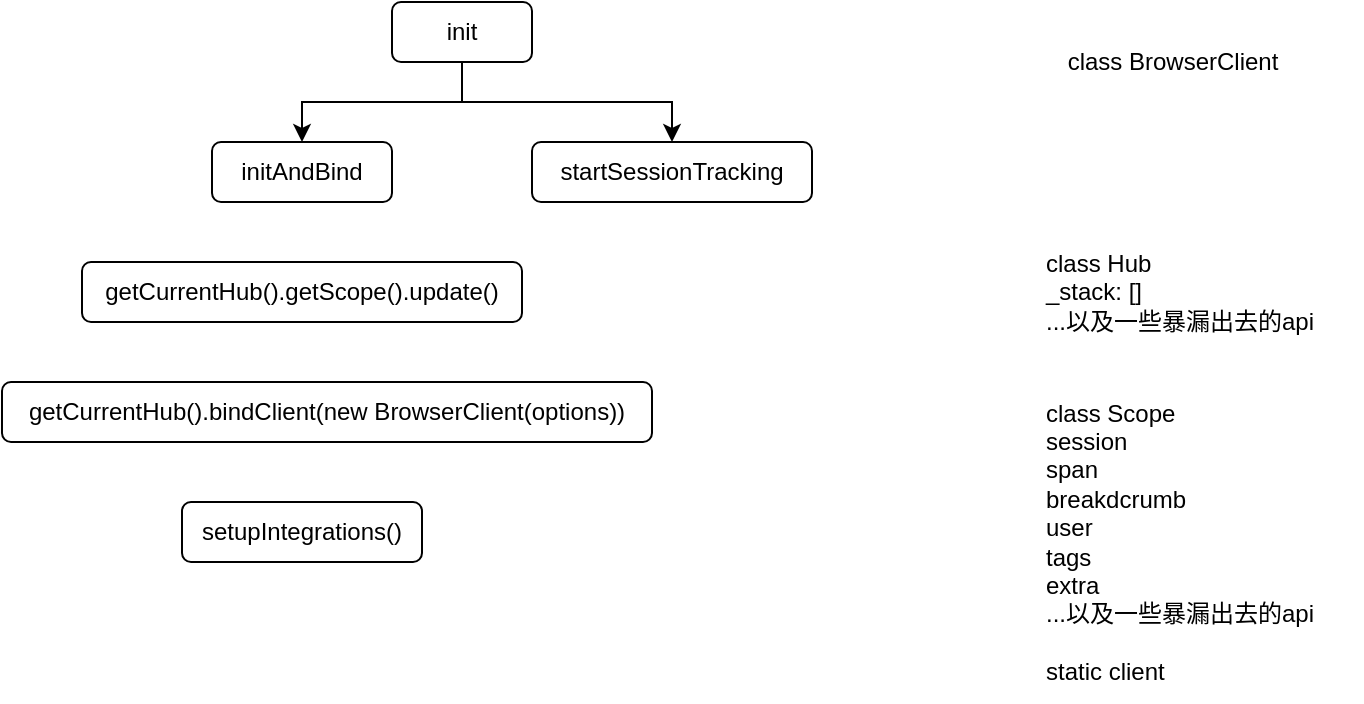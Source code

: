 <mxfile version="20.2.2" type="github">
  <diagram id="S6Es-kQb0I0hB4wbNMsK" name="第 1 页">
    <mxGraphModel dx="786" dy="415" grid="1" gridSize="10" guides="1" tooltips="1" connect="1" arrows="1" fold="1" page="1" pageScale="1" pageWidth="827" pageHeight="1169" math="0" shadow="0">
      <root>
        <mxCell id="0" />
        <mxCell id="1" parent="0" />
        <mxCell id="4JxSbWImmoZFP9Ur36Un-6" style="edgeStyle=orthogonalEdgeStyle;rounded=0;orthogonalLoop=1;jettySize=auto;html=1;exitX=0.5;exitY=1;exitDx=0;exitDy=0;entryX=0.5;entryY=0;entryDx=0;entryDy=0;" edge="1" parent="1" source="4JxSbWImmoZFP9Ur36Un-2" target="4JxSbWImmoZFP9Ur36Un-4">
          <mxGeometry relative="1" as="geometry" />
        </mxCell>
        <mxCell id="4JxSbWImmoZFP9Ur36Un-7" style="edgeStyle=orthogonalEdgeStyle;rounded=0;orthogonalLoop=1;jettySize=auto;html=1;exitX=0.5;exitY=1;exitDx=0;exitDy=0;entryX=0.5;entryY=0;entryDx=0;entryDy=0;" edge="1" parent="1" source="4JxSbWImmoZFP9Ur36Un-2" target="4JxSbWImmoZFP9Ur36Un-5">
          <mxGeometry relative="1" as="geometry" />
        </mxCell>
        <mxCell id="4JxSbWImmoZFP9Ur36Un-2" value="init" style="rounded=1;whiteSpace=wrap;html=1;" vertex="1" parent="1">
          <mxGeometry x="280" y="60" width="70" height="30" as="geometry" />
        </mxCell>
        <mxCell id="4JxSbWImmoZFP9Ur36Un-4" value="initAndBind" style="rounded=1;whiteSpace=wrap;html=1;" vertex="1" parent="1">
          <mxGeometry x="190" y="130" width="90" height="30" as="geometry" />
        </mxCell>
        <mxCell id="4JxSbWImmoZFP9Ur36Un-5" value="startSessionTracking" style="rounded=1;whiteSpace=wrap;html=1;" vertex="1" parent="1">
          <mxGeometry x="350" y="130" width="140" height="30" as="geometry" />
        </mxCell>
        <mxCell id="4JxSbWImmoZFP9Ur36Un-8" value="getCurrentHub().getScope().update()" style="rounded=1;whiteSpace=wrap;html=1;" vertex="1" parent="1">
          <mxGeometry x="125" y="190" width="220" height="30" as="geometry" />
        </mxCell>
        <mxCell id="4JxSbWImmoZFP9Ur36Un-9" value="getCurrentHub().bindClient(new BrowserClient(options))" style="rounded=1;whiteSpace=wrap;html=1;" vertex="1" parent="1">
          <mxGeometry x="85" y="250" width="325" height="30" as="geometry" />
        </mxCell>
        <mxCell id="4JxSbWImmoZFP9Ur36Un-10" value="class BrowserClient" style="text;html=1;align=center;verticalAlign=middle;resizable=0;points=[];autosize=1;strokeColor=none;fillColor=none;" vertex="1" parent="1">
          <mxGeometry x="605" y="75" width="130" height="30" as="geometry" />
        </mxCell>
        <mxCell id="4JxSbWImmoZFP9Ur36Un-11" value="class Hub&lt;br&gt;_stack: []&lt;br&gt;...以及一些暴漏出去的api" style="text;html=1;align=left;verticalAlign=middle;resizable=0;points=[];autosize=1;strokeColor=none;fillColor=none;" vertex="1" parent="1">
          <mxGeometry x="605" y="175" width="160" height="60" as="geometry" />
        </mxCell>
        <mxCell id="4JxSbWImmoZFP9Ur36Un-12" value="class Scope&lt;br&gt;session&lt;br&gt;&lt;div style=&quot;&quot;&gt;span&lt;/div&gt;&lt;div style=&quot;&quot;&gt;breakdcrumb&lt;/div&gt;&lt;div style=&quot;&quot;&gt;user&lt;/div&gt;&lt;div style=&quot;&quot;&gt;tags&lt;/div&gt;&lt;div style=&quot;&quot;&gt;extra&lt;/div&gt;&lt;div style=&quot;&quot;&gt;...以及一些暴漏出去的api&lt;/div&gt;&lt;div style=&quot;&quot;&gt;&lt;br&gt;&lt;/div&gt;&lt;div style=&quot;&quot;&gt;static client&lt;/div&gt;" style="text;html=1;align=left;verticalAlign=middle;resizable=0;points=[];autosize=1;strokeColor=none;fillColor=none;" vertex="1" parent="1">
          <mxGeometry x="605" y="250" width="160" height="160" as="geometry" />
        </mxCell>
        <mxCell id="4JxSbWImmoZFP9Ur36Un-14" value="&lt;span style=&quot;&quot;&gt;setupIntegrations()&lt;/span&gt;" style="rounded=1;whiteSpace=wrap;html=1;" vertex="1" parent="1">
          <mxGeometry x="175" y="310" width="120" height="30" as="geometry" />
        </mxCell>
      </root>
    </mxGraphModel>
  </diagram>
</mxfile>
